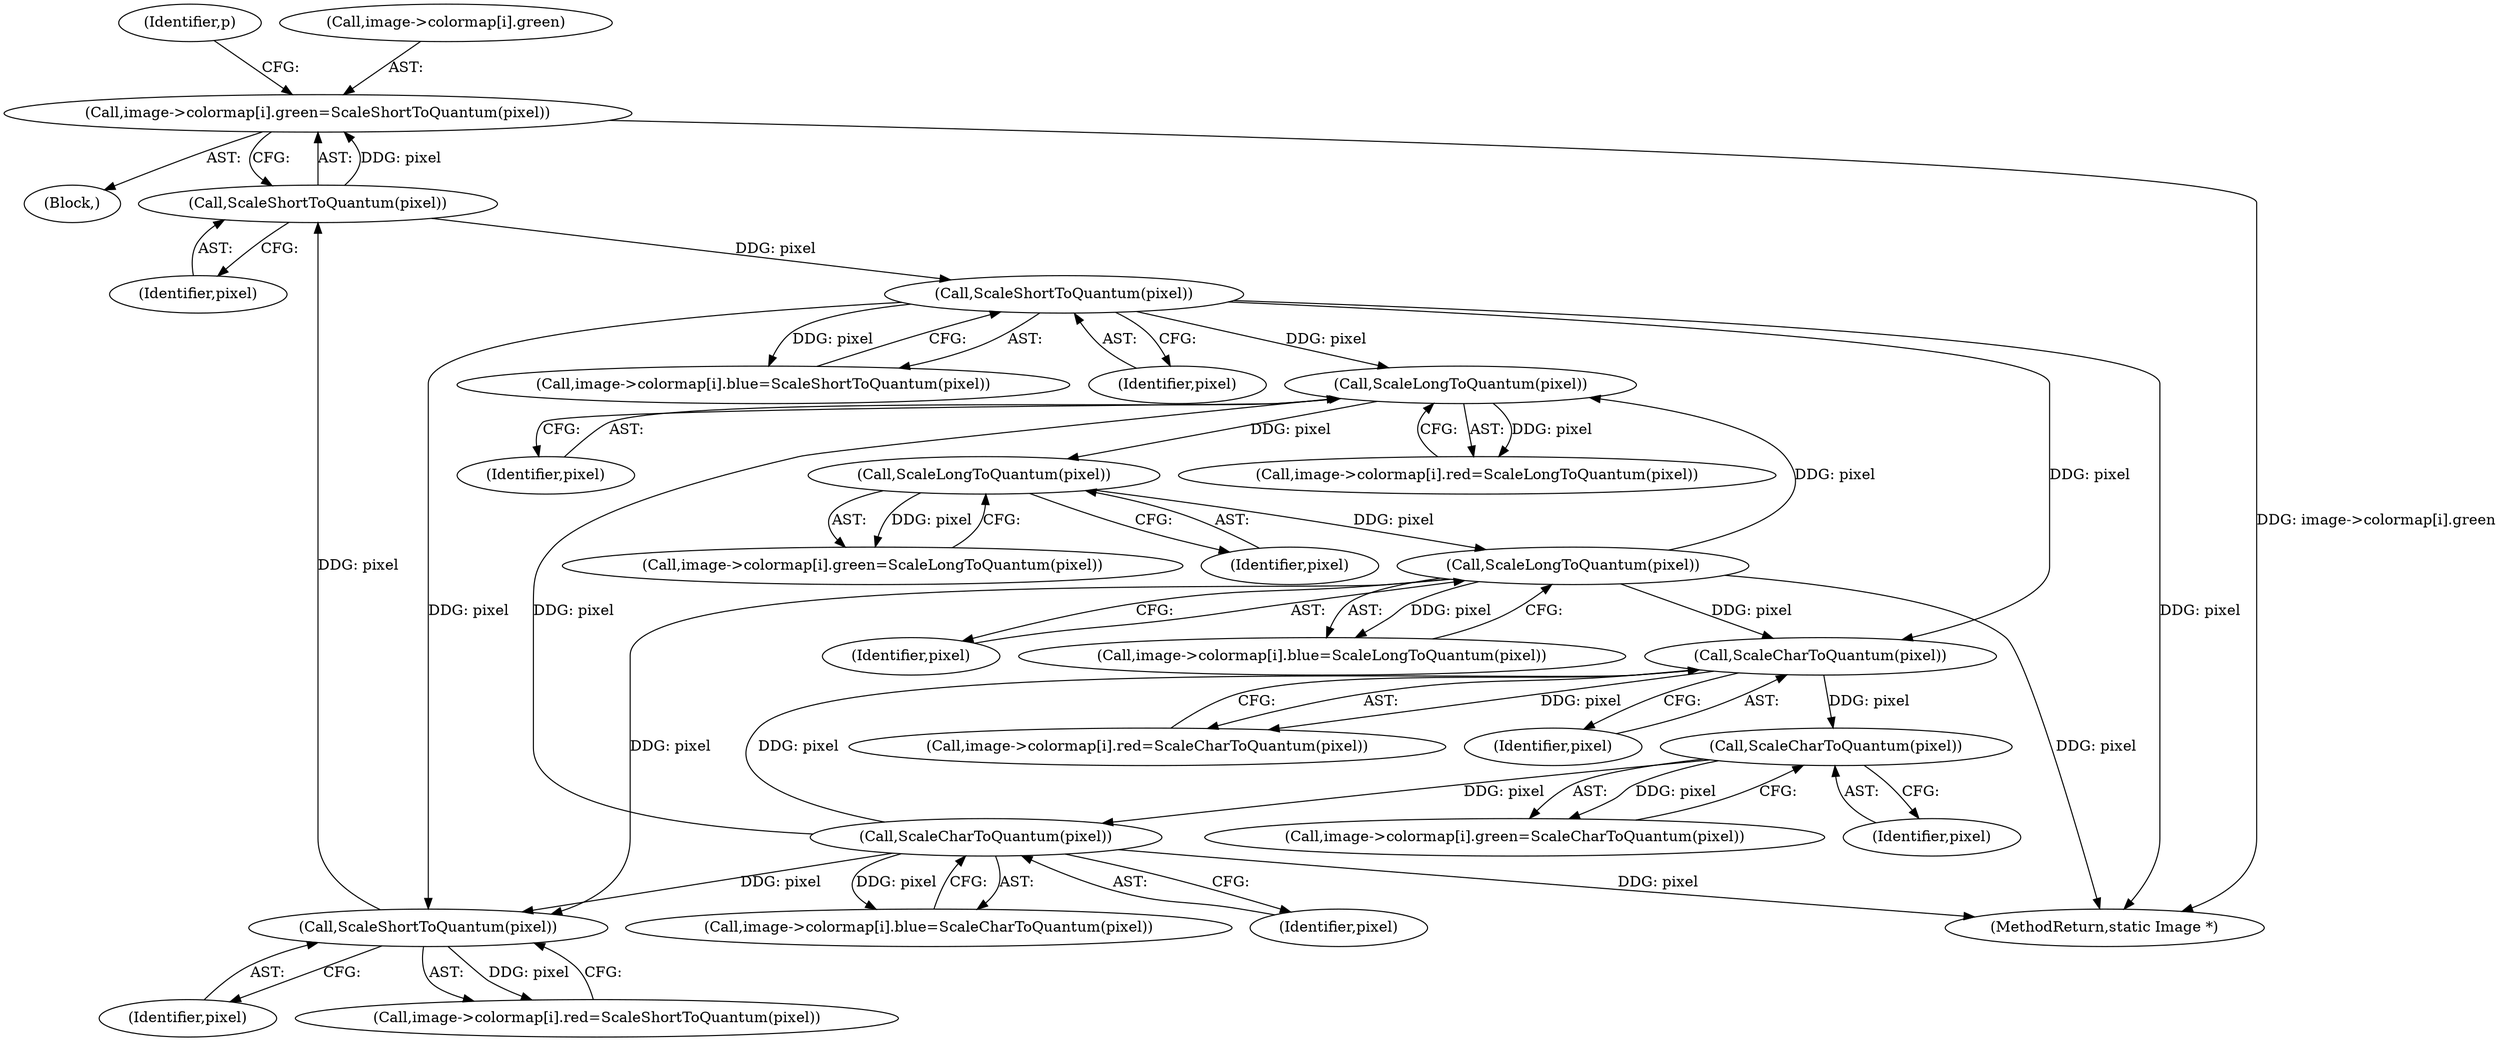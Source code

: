 digraph "0_ImageMagick_4493d9ca1124564da17f9b628ef9d0f1a6be9738@array" {
"1002212" [label="(Call,image->colormap[i].green=ScaleShortToQuantum(pixel))"];
"1002220" [label="(Call,ScaleShortToQuantum(pixel))"];
"1002203" [label="(Call,ScaleShortToQuantum(pixel))"];
"1002237" [label="(Call,ScaleShortToQuantum(pixel))"];
"1002306" [label="(Call,ScaleLongToQuantum(pixel))"];
"1002289" [label="(Call,ScaleLongToQuantum(pixel))"];
"1002272" [label="(Call,ScaleLongToQuantum(pixel))"];
"1002168" [label="(Call,ScaleCharToQuantum(pixel))"];
"1002152" [label="(Call,ScaleCharToQuantum(pixel))"];
"1002136" [label="(Call,ScaleCharToQuantum(pixel))"];
"1002223" [label="(Identifier,p)"];
"1002237" [label="(Call,ScaleShortToQuantum(pixel))"];
"1002204" [label="(Identifier,pixel)"];
"1002220" [label="(Call,ScaleShortToQuantum(pixel))"];
"1002221" [label="(Identifier,pixel)"];
"1002298" [label="(Call,image->colormap[i].blue=ScaleLongToQuantum(pixel))"];
"1002187" [label="(Block,)"];
"1002195" [label="(Call,image->colormap[i].red=ScaleShortToQuantum(pixel))"];
"1002272" [label="(Call,ScaleLongToQuantum(pixel))"];
"1002153" [label="(Identifier,pixel)"];
"1002128" [label="(Call,image->colormap[i].red=ScaleCharToQuantum(pixel))"];
"1002307" [label="(Identifier,pixel)"];
"1002289" [label="(Call,ScaleLongToQuantum(pixel))"];
"1002203" [label="(Call,ScaleShortToQuantum(pixel))"];
"1002306" [label="(Call,ScaleLongToQuantum(pixel))"];
"1002290" [label="(Identifier,pixel)"];
"1002212" [label="(Call,image->colormap[i].green=ScaleShortToQuantum(pixel))"];
"1002264" [label="(Call,image->colormap[i].red=ScaleLongToQuantum(pixel))"];
"1002238" [label="(Identifier,pixel)"];
"1002213" [label="(Call,image->colormap[i].green)"];
"1002229" [label="(Call,image->colormap[i].blue=ScaleShortToQuantum(pixel))"];
"1002144" [label="(Call,image->colormap[i].green=ScaleCharToQuantum(pixel))"];
"1002273" [label="(Identifier,pixel)"];
"1002168" [label="(Call,ScaleCharToQuantum(pixel))"];
"1002137" [label="(Identifier,pixel)"];
"1002462" [label="(MethodReturn,static Image *)"];
"1002152" [label="(Call,ScaleCharToQuantum(pixel))"];
"1002169" [label="(Identifier,pixel)"];
"1002281" [label="(Call,image->colormap[i].green=ScaleLongToQuantum(pixel))"];
"1002160" [label="(Call,image->colormap[i].blue=ScaleCharToQuantum(pixel))"];
"1002136" [label="(Call,ScaleCharToQuantum(pixel))"];
"1002212" -> "1002187"  [label="AST: "];
"1002212" -> "1002220"  [label="CFG: "];
"1002213" -> "1002212"  [label="AST: "];
"1002220" -> "1002212"  [label="AST: "];
"1002223" -> "1002212"  [label="CFG: "];
"1002212" -> "1002462"  [label="DDG: image->colormap[i].green"];
"1002220" -> "1002212"  [label="DDG: pixel"];
"1002220" -> "1002221"  [label="CFG: "];
"1002221" -> "1002220"  [label="AST: "];
"1002203" -> "1002220"  [label="DDG: pixel"];
"1002220" -> "1002237"  [label="DDG: pixel"];
"1002203" -> "1002195"  [label="AST: "];
"1002203" -> "1002204"  [label="CFG: "];
"1002204" -> "1002203"  [label="AST: "];
"1002195" -> "1002203"  [label="CFG: "];
"1002203" -> "1002195"  [label="DDG: pixel"];
"1002237" -> "1002203"  [label="DDG: pixel"];
"1002306" -> "1002203"  [label="DDG: pixel"];
"1002168" -> "1002203"  [label="DDG: pixel"];
"1002237" -> "1002229"  [label="AST: "];
"1002237" -> "1002238"  [label="CFG: "];
"1002238" -> "1002237"  [label="AST: "];
"1002229" -> "1002237"  [label="CFG: "];
"1002237" -> "1002462"  [label="DDG: pixel"];
"1002237" -> "1002136"  [label="DDG: pixel"];
"1002237" -> "1002229"  [label="DDG: pixel"];
"1002237" -> "1002272"  [label="DDG: pixel"];
"1002306" -> "1002298"  [label="AST: "];
"1002306" -> "1002307"  [label="CFG: "];
"1002307" -> "1002306"  [label="AST: "];
"1002298" -> "1002306"  [label="CFG: "];
"1002306" -> "1002462"  [label="DDG: pixel"];
"1002306" -> "1002136"  [label="DDG: pixel"];
"1002306" -> "1002272"  [label="DDG: pixel"];
"1002306" -> "1002298"  [label="DDG: pixel"];
"1002289" -> "1002306"  [label="DDG: pixel"];
"1002289" -> "1002281"  [label="AST: "];
"1002289" -> "1002290"  [label="CFG: "];
"1002290" -> "1002289"  [label="AST: "];
"1002281" -> "1002289"  [label="CFG: "];
"1002289" -> "1002281"  [label="DDG: pixel"];
"1002272" -> "1002289"  [label="DDG: pixel"];
"1002272" -> "1002264"  [label="AST: "];
"1002272" -> "1002273"  [label="CFG: "];
"1002273" -> "1002272"  [label="AST: "];
"1002264" -> "1002272"  [label="CFG: "];
"1002272" -> "1002264"  [label="DDG: pixel"];
"1002168" -> "1002272"  [label="DDG: pixel"];
"1002168" -> "1002160"  [label="AST: "];
"1002168" -> "1002169"  [label="CFG: "];
"1002169" -> "1002168"  [label="AST: "];
"1002160" -> "1002168"  [label="CFG: "];
"1002168" -> "1002462"  [label="DDG: pixel"];
"1002168" -> "1002136"  [label="DDG: pixel"];
"1002168" -> "1002160"  [label="DDG: pixel"];
"1002152" -> "1002168"  [label="DDG: pixel"];
"1002152" -> "1002144"  [label="AST: "];
"1002152" -> "1002153"  [label="CFG: "];
"1002153" -> "1002152"  [label="AST: "];
"1002144" -> "1002152"  [label="CFG: "];
"1002152" -> "1002144"  [label="DDG: pixel"];
"1002136" -> "1002152"  [label="DDG: pixel"];
"1002136" -> "1002128"  [label="AST: "];
"1002136" -> "1002137"  [label="CFG: "];
"1002137" -> "1002136"  [label="AST: "];
"1002128" -> "1002136"  [label="CFG: "];
"1002136" -> "1002128"  [label="DDG: pixel"];
}
